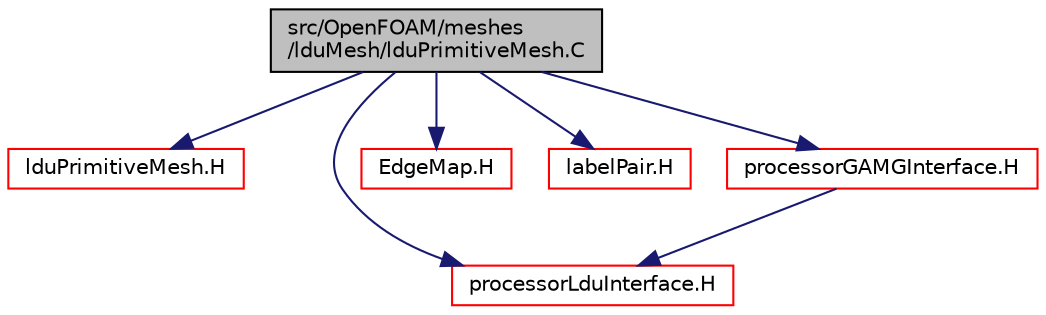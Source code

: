 digraph "src/OpenFOAM/meshes/lduMesh/lduPrimitiveMesh.C"
{
  bgcolor="transparent";
  edge [fontname="Helvetica",fontsize="10",labelfontname="Helvetica",labelfontsize="10"];
  node [fontname="Helvetica",fontsize="10",shape=record];
  Node1 [label="src/OpenFOAM/meshes\l/lduMesh/lduPrimitiveMesh.C",height=0.2,width=0.4,color="black", fillcolor="grey75", style="filled", fontcolor="black"];
  Node1 -> Node2 [color="midnightblue",fontsize="10",style="solid",fontname="Helvetica"];
  Node2 [label="lduPrimitiveMesh.H",height=0.2,width=0.4,color="red",URL="$a08608.html"];
  Node1 -> Node3 [color="midnightblue",fontsize="10",style="solid",fontname="Helvetica"];
  Node3 [label="processorLduInterface.H",height=0.2,width=0.4,color="red",URL="$a08391.html"];
  Node1 -> Node4 [color="midnightblue",fontsize="10",style="solid",fontname="Helvetica"];
  Node4 [label="EdgeMap.H",height=0.2,width=0.4,color="red",URL="$a08659.html"];
  Node1 -> Node5 [color="midnightblue",fontsize="10",style="solid",fontname="Helvetica"];
  Node5 [label="labelPair.H",height=0.2,width=0.4,color="red",URL="$a09038.html"];
  Node1 -> Node6 [color="midnightblue",fontsize="10",style="solid",fontname="Helvetica"];
  Node6 [label="processorGAMGInterface.H",height=0.2,width=0.4,color="red",URL="$a08519.html"];
  Node6 -> Node3 [color="midnightblue",fontsize="10",style="solid",fontname="Helvetica"];
}
